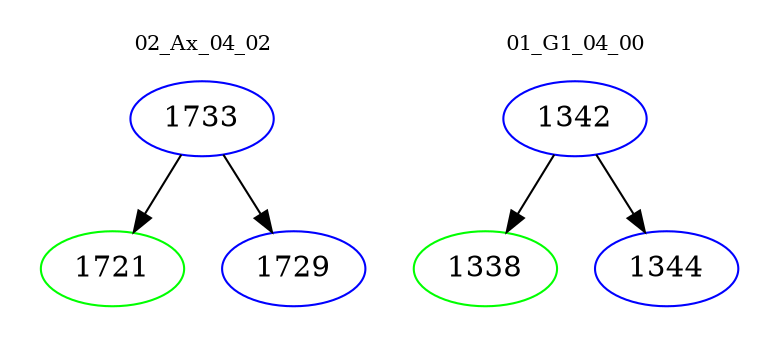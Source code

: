 digraph{
subgraph cluster_0 {
color = white
label = "02_Ax_04_02";
fontsize=10;
T0_1733 [label="1733", color="blue"]
T0_1733 -> T0_1721 [color="black"]
T0_1721 [label="1721", color="green"]
T0_1733 -> T0_1729 [color="black"]
T0_1729 [label="1729", color="blue"]
}
subgraph cluster_1 {
color = white
label = "01_G1_04_00";
fontsize=10;
T1_1342 [label="1342", color="blue"]
T1_1342 -> T1_1338 [color="black"]
T1_1338 [label="1338", color="green"]
T1_1342 -> T1_1344 [color="black"]
T1_1344 [label="1344", color="blue"]
}
}
